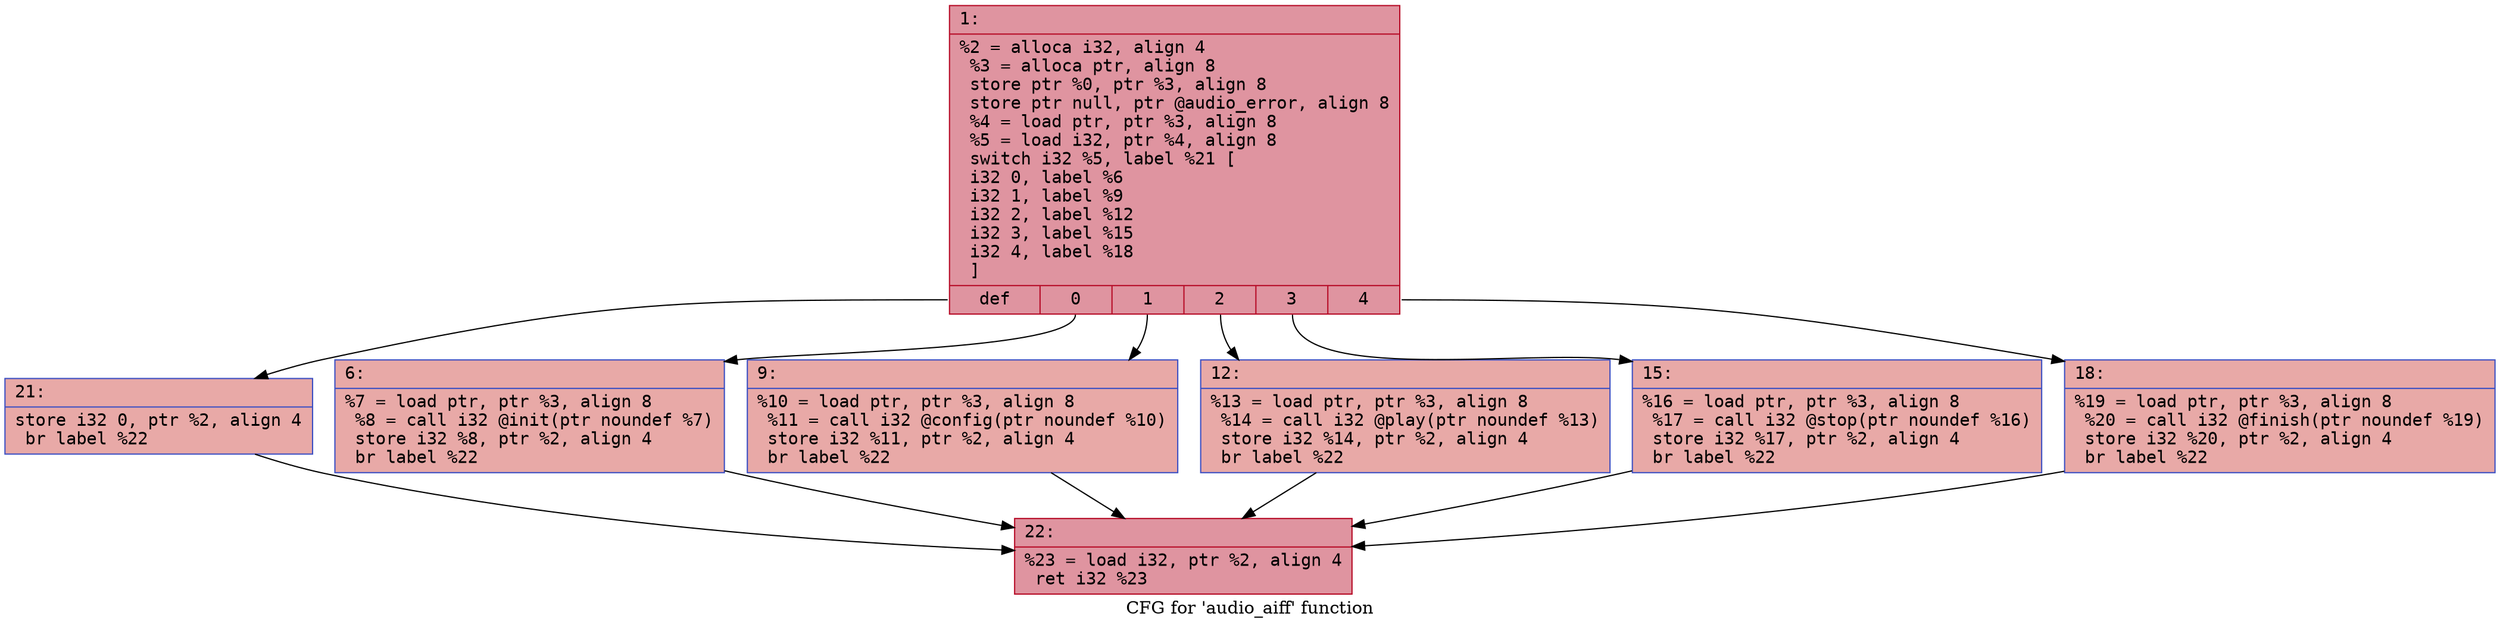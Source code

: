 digraph "CFG for 'audio_aiff' function" {
	label="CFG for 'audio_aiff' function";

	Node0x600000fbe170 [shape=record,color="#b70d28ff", style=filled, fillcolor="#b70d2870" fontname="Courier",label="{1:\l|  %2 = alloca i32, align 4\l  %3 = alloca ptr, align 8\l  store ptr %0, ptr %3, align 8\l  store ptr null, ptr @audio_error, align 8\l  %4 = load ptr, ptr %3, align 8\l  %5 = load i32, ptr %4, align 8\l  switch i32 %5, label %21 [\l    i32 0, label %6\l    i32 1, label %9\l    i32 2, label %12\l    i32 3, label %15\l    i32 4, label %18\l  ]\l|{<s0>def|<s1>0|<s2>1|<s3>2|<s4>3|<s5>4}}"];
	Node0x600000fbe170:s0 -> Node0x600000fbe350[tooltip="1 -> 21\nProbability 16.67%" ];
	Node0x600000fbe170:s1 -> Node0x600000fbe1c0[tooltip="1 -> 6\nProbability 16.67%" ];
	Node0x600000fbe170:s2 -> Node0x600000fbe210[tooltip="1 -> 9\nProbability 16.67%" ];
	Node0x600000fbe170:s3 -> Node0x600000fbe260[tooltip="1 -> 12\nProbability 16.67%" ];
	Node0x600000fbe170:s4 -> Node0x600000fbe2b0[tooltip="1 -> 15\nProbability 16.67%" ];
	Node0x600000fbe170:s5 -> Node0x600000fbe300[tooltip="1 -> 18\nProbability 16.67%" ];
	Node0x600000fbe1c0 [shape=record,color="#3d50c3ff", style=filled, fillcolor="#ca3b3770" fontname="Courier",label="{6:\l|  %7 = load ptr, ptr %3, align 8\l  %8 = call i32 @init(ptr noundef %7)\l  store i32 %8, ptr %2, align 4\l  br label %22\l}"];
	Node0x600000fbe1c0 -> Node0x600000fbe3a0[tooltip="6 -> 22\nProbability 100.00%" ];
	Node0x600000fbe210 [shape=record,color="#3d50c3ff", style=filled, fillcolor="#ca3b3770" fontname="Courier",label="{9:\l|  %10 = load ptr, ptr %3, align 8\l  %11 = call i32 @config(ptr noundef %10)\l  store i32 %11, ptr %2, align 4\l  br label %22\l}"];
	Node0x600000fbe210 -> Node0x600000fbe3a0[tooltip="9 -> 22\nProbability 100.00%" ];
	Node0x600000fbe260 [shape=record,color="#3d50c3ff", style=filled, fillcolor="#ca3b3770" fontname="Courier",label="{12:\l|  %13 = load ptr, ptr %3, align 8\l  %14 = call i32 @play(ptr noundef %13)\l  store i32 %14, ptr %2, align 4\l  br label %22\l}"];
	Node0x600000fbe260 -> Node0x600000fbe3a0[tooltip="12 -> 22\nProbability 100.00%" ];
	Node0x600000fbe2b0 [shape=record,color="#3d50c3ff", style=filled, fillcolor="#ca3b3770" fontname="Courier",label="{15:\l|  %16 = load ptr, ptr %3, align 8\l  %17 = call i32 @stop(ptr noundef %16)\l  store i32 %17, ptr %2, align 4\l  br label %22\l}"];
	Node0x600000fbe2b0 -> Node0x600000fbe3a0[tooltip="15 -> 22\nProbability 100.00%" ];
	Node0x600000fbe300 [shape=record,color="#3d50c3ff", style=filled, fillcolor="#ca3b3770" fontname="Courier",label="{18:\l|  %19 = load ptr, ptr %3, align 8\l  %20 = call i32 @finish(ptr noundef %19)\l  store i32 %20, ptr %2, align 4\l  br label %22\l}"];
	Node0x600000fbe300 -> Node0x600000fbe3a0[tooltip="18 -> 22\nProbability 100.00%" ];
	Node0x600000fbe350 [shape=record,color="#3d50c3ff", style=filled, fillcolor="#ca3b3770" fontname="Courier",label="{21:\l|  store i32 0, ptr %2, align 4\l  br label %22\l}"];
	Node0x600000fbe350 -> Node0x600000fbe3a0[tooltip="21 -> 22\nProbability 100.00%" ];
	Node0x600000fbe3a0 [shape=record,color="#b70d28ff", style=filled, fillcolor="#b70d2870" fontname="Courier",label="{22:\l|  %23 = load i32, ptr %2, align 4\l  ret i32 %23\l}"];
}
